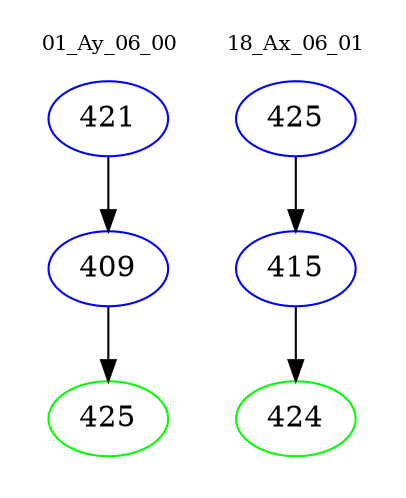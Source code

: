 digraph{
subgraph cluster_0 {
color = white
label = "01_Ay_06_00";
fontsize=10;
T0_421 [label="421", color="blue"]
T0_421 -> T0_409 [color="black"]
T0_409 [label="409", color="blue"]
T0_409 -> T0_425 [color="black"]
T0_425 [label="425", color="green"]
}
subgraph cluster_1 {
color = white
label = "18_Ax_06_01";
fontsize=10;
T1_425 [label="425", color="blue"]
T1_425 -> T1_415 [color="black"]
T1_415 [label="415", color="blue"]
T1_415 -> T1_424 [color="black"]
T1_424 [label="424", color="green"]
}
}
